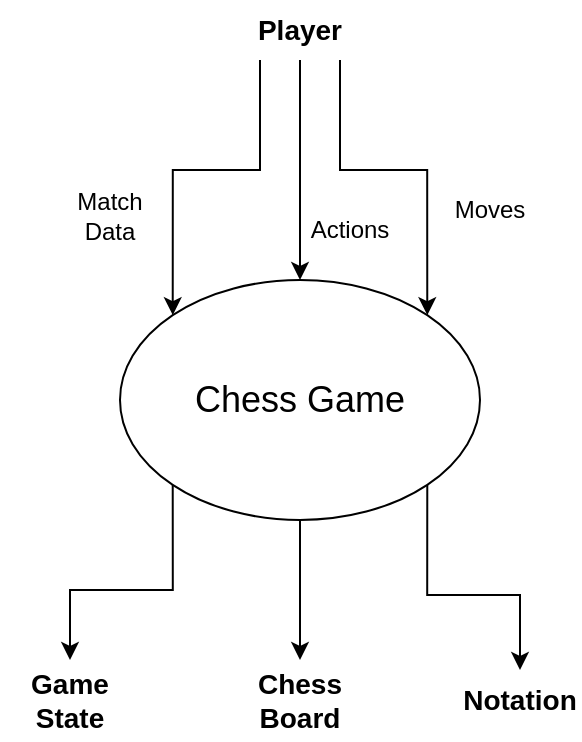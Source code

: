 <mxfile version="14.4.3" type="device"><diagram id="fpmsETy03PfonMYsUufT" name="Page-1"><mxGraphModel dx="1038" dy="607" grid="1" gridSize="10" guides="1" tooltips="1" connect="1" arrows="1" fold="1" page="1" pageScale="1" pageWidth="850" pageHeight="1100" math="0" shadow="0"><root><mxCell id="0"/><mxCell id="1" parent="0"/><mxCell id="XPWSUEAndyLomtta92nz-10" style="edgeStyle=orthogonalEdgeStyle;rounded=0;orthogonalLoop=1;jettySize=auto;html=1;exitX=0.5;exitY=1;exitDx=0;exitDy=0;" parent="1" source="XPWSUEAndyLomtta92nz-1" target="XPWSUEAndyLomtta92nz-9" edge="1"><mxGeometry relative="1" as="geometry"/></mxCell><mxCell id="XPWSUEAndyLomtta92nz-13" style="edgeStyle=orthogonalEdgeStyle;rounded=0;orthogonalLoop=1;jettySize=auto;html=1;exitX=0;exitY=1;exitDx=0;exitDy=0;entryX=0.5;entryY=0;entryDx=0;entryDy=0;" parent="1" source="XPWSUEAndyLomtta92nz-1" target="XPWSUEAndyLomtta92nz-12" edge="1"><mxGeometry relative="1" as="geometry"/></mxCell><mxCell id="XPWSUEAndyLomtta92nz-14" style="edgeStyle=orthogonalEdgeStyle;rounded=0;orthogonalLoop=1;jettySize=auto;html=1;exitX=1;exitY=1;exitDx=0;exitDy=0;entryX=0.5;entryY=0;entryDx=0;entryDy=0;" parent="1" source="XPWSUEAndyLomtta92nz-1" target="XPWSUEAndyLomtta92nz-11" edge="1"><mxGeometry relative="1" as="geometry"/></mxCell><mxCell id="XPWSUEAndyLomtta92nz-1" value="&lt;font style=&quot;font-size: 18px&quot;&gt;Chess Game&lt;/font&gt;" style="ellipse;whiteSpace=wrap;html=1;" parent="1" vertex="1"><mxGeometry x="320" y="270" width="180" height="120" as="geometry"/></mxCell><mxCell id="XPWSUEAndyLomtta92nz-5" style="edgeStyle=orthogonalEdgeStyle;rounded=0;orthogonalLoop=1;jettySize=auto;html=1;exitX=0.25;exitY=1;exitDx=0;exitDy=0;entryX=0;entryY=0;entryDx=0;entryDy=0;" parent="1" source="XPWSUEAndyLomtta92nz-2" target="XPWSUEAndyLomtta92nz-1" edge="1"><mxGeometry relative="1" as="geometry"/></mxCell><mxCell id="XPWSUEAndyLomtta92nz-6" style="edgeStyle=orthogonalEdgeStyle;rounded=0;orthogonalLoop=1;jettySize=auto;html=1;exitX=0.75;exitY=1;exitDx=0;exitDy=0;entryX=1;entryY=0;entryDx=0;entryDy=0;" parent="1" source="XPWSUEAndyLomtta92nz-2" target="XPWSUEAndyLomtta92nz-1" edge="1"><mxGeometry relative="1" as="geometry"/></mxCell><mxCell id="XPWSUEAndyLomtta92nz-15" style="edgeStyle=orthogonalEdgeStyle;rounded=0;orthogonalLoop=1;jettySize=auto;html=1;exitX=0.5;exitY=1;exitDx=0;exitDy=0;entryX=0.5;entryY=0;entryDx=0;entryDy=0;" parent="1" source="XPWSUEAndyLomtta92nz-2" target="XPWSUEAndyLomtta92nz-1" edge="1"><mxGeometry relative="1" as="geometry"/></mxCell><mxCell id="XPWSUEAndyLomtta92nz-2" value="&lt;font style=&quot;font-size: 14px&quot;&gt;&lt;b&gt;Player&lt;/b&gt;&lt;/font&gt;" style="text;html=1;strokeColor=none;fillColor=none;align=center;verticalAlign=middle;whiteSpace=wrap;rounded=0;" parent="1" vertex="1"><mxGeometry x="370" y="130" width="80" height="30" as="geometry"/></mxCell><mxCell id="XPWSUEAndyLomtta92nz-7" value="Moves" style="text;html=1;strokeColor=none;fillColor=none;align=center;verticalAlign=middle;whiteSpace=wrap;rounded=0;" parent="1" vertex="1"><mxGeometry x="480" y="220" width="50" height="30" as="geometry"/></mxCell><mxCell id="XPWSUEAndyLomtta92nz-8" value="Match Data" style="text;html=1;strokeColor=none;fillColor=none;align=center;verticalAlign=middle;whiteSpace=wrap;rounded=0;" parent="1" vertex="1"><mxGeometry x="290" y="220" width="50" height="35" as="geometry"/></mxCell><mxCell id="XPWSUEAndyLomtta92nz-9" value="&lt;font style=&quot;font-size: 14px&quot;&gt;&lt;b&gt;Chess Board&lt;/b&gt;&lt;/font&gt;" style="text;html=1;strokeColor=none;fillColor=none;align=center;verticalAlign=middle;whiteSpace=wrap;rounded=0;" parent="1" vertex="1"><mxGeometry x="375" y="460" width="70" height="40" as="geometry"/></mxCell><mxCell id="XPWSUEAndyLomtta92nz-11" value="&lt;font style=&quot;font-size: 14px&quot;&gt;&lt;b&gt;Notation&lt;/b&gt;&lt;/font&gt;" style="text;html=1;strokeColor=none;fillColor=none;align=center;verticalAlign=middle;whiteSpace=wrap;rounded=0;" parent="1" vertex="1"><mxGeometry x="490" y="465" width="60" height="30" as="geometry"/></mxCell><mxCell id="XPWSUEAndyLomtta92nz-12" value="&lt;font style=&quot;font-size: 14px&quot;&gt;&lt;b&gt;Game State&lt;/b&gt;&lt;/font&gt;" style="text;html=1;strokeColor=none;fillColor=none;align=center;verticalAlign=middle;whiteSpace=wrap;rounded=0;" parent="1" vertex="1"><mxGeometry x="260" y="460" width="70" height="40" as="geometry"/></mxCell><mxCell id="XPWSUEAndyLomtta92nz-17" value="Actions" style="text;html=1;strokeColor=none;fillColor=none;align=center;verticalAlign=middle;whiteSpace=wrap;rounded=0;" parent="1" vertex="1"><mxGeometry x="410" y="230" width="50" height="30" as="geometry"/></mxCell></root></mxGraphModel></diagram></mxfile>